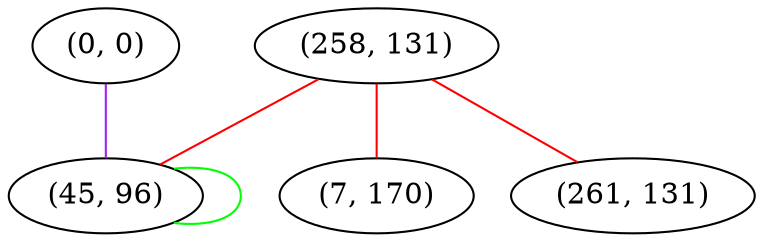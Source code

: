 graph "" {
"(0, 0)";
"(258, 131)";
"(45, 96)";
"(7, 170)";
"(261, 131)";
"(0, 0)" -- "(45, 96)"  [color=purple, key=0, weight=4];
"(258, 131)" -- "(45, 96)"  [color=red, key=0, weight=1];
"(258, 131)" -- "(7, 170)"  [color=red, key=0, weight=1];
"(258, 131)" -- "(261, 131)"  [color=red, key=0, weight=1];
"(45, 96)" -- "(45, 96)"  [color=green, key=0, weight=2];
}
